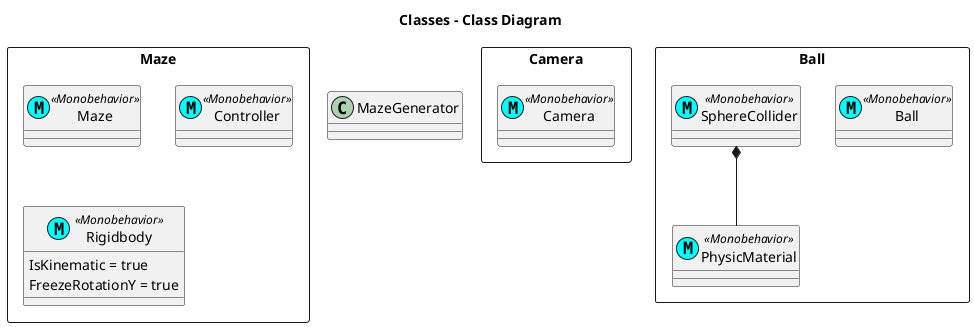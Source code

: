 @startuml

title Classes - Class Diagram

class MazeGenerator

package Maze <<Rectangle>> {
    class Maze << (M,cyan) Monobehavior >>
    class Controller << (M,cyan) Monobehavior >>
    class Rigidbody << (M,cyan) Monobehavior >> {
        IsKinematic = true
        FreezeRotationY = true
    }
}

package Camera <<Rectangle>> {
    class Camera << (M,cyan) Monobehavior >>
}

package Ball <<Rectangle>> {
    class Ball << (M,cyan) Monobehavior >>
    class SphereCollider << (M,cyan) Monobehavior >>
    class PhysicMaterial << (M,cyan) Monobehavior >>
    SphereCollider *-down- PhysicMaterial
}

@enduml